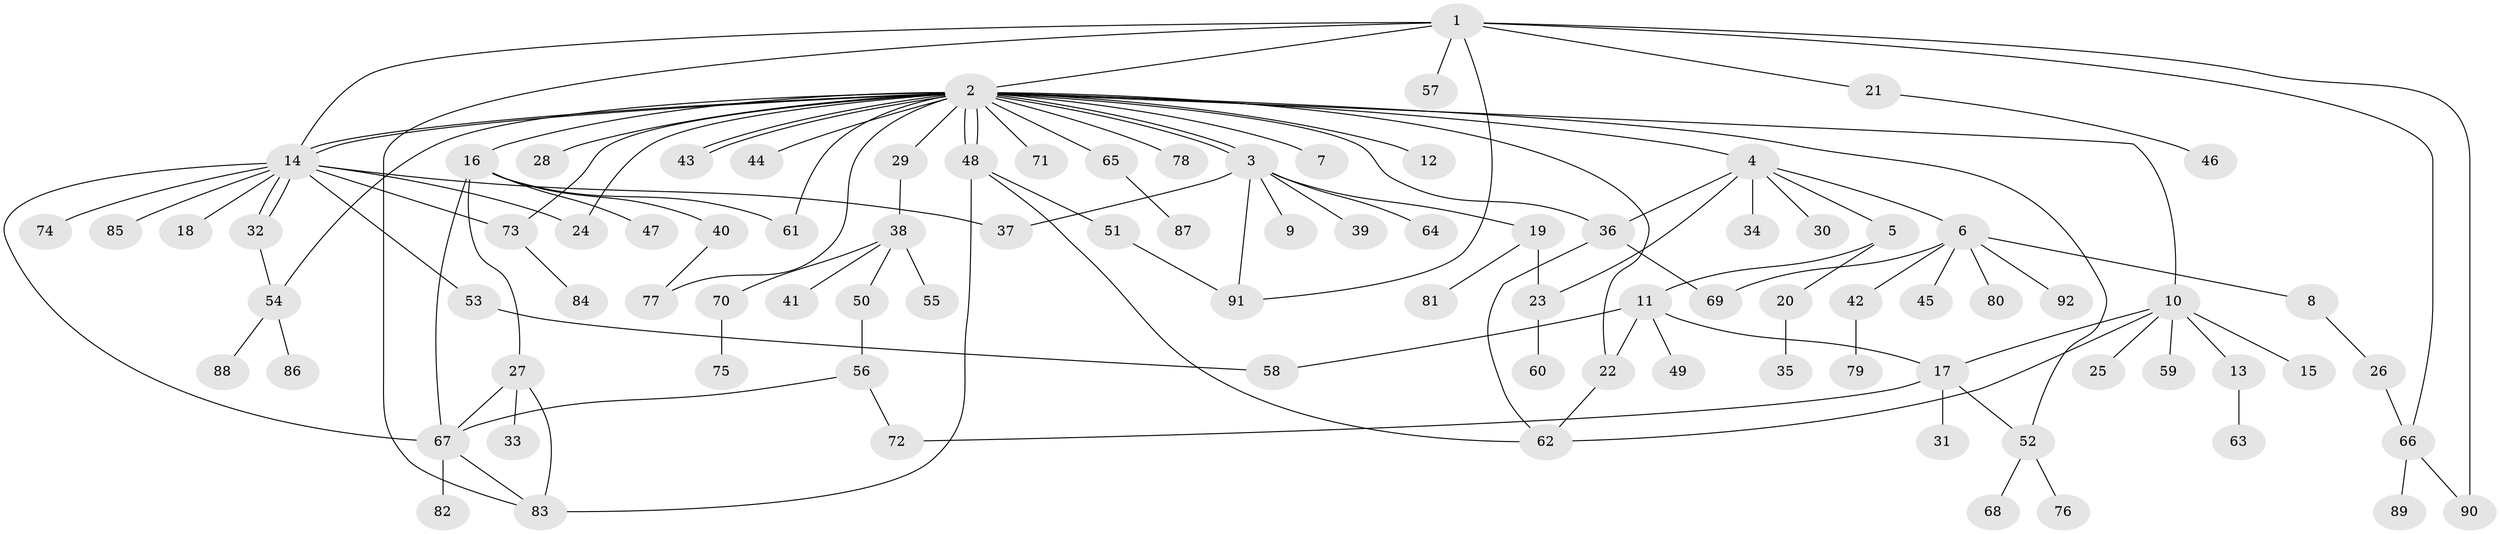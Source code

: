 // Generated by graph-tools (version 1.1) at 2025/49/03/09/25 03:49:49]
// undirected, 92 vertices, 124 edges
graph export_dot {
graph [start="1"]
  node [color=gray90,style=filled];
  1;
  2;
  3;
  4;
  5;
  6;
  7;
  8;
  9;
  10;
  11;
  12;
  13;
  14;
  15;
  16;
  17;
  18;
  19;
  20;
  21;
  22;
  23;
  24;
  25;
  26;
  27;
  28;
  29;
  30;
  31;
  32;
  33;
  34;
  35;
  36;
  37;
  38;
  39;
  40;
  41;
  42;
  43;
  44;
  45;
  46;
  47;
  48;
  49;
  50;
  51;
  52;
  53;
  54;
  55;
  56;
  57;
  58;
  59;
  60;
  61;
  62;
  63;
  64;
  65;
  66;
  67;
  68;
  69;
  70;
  71;
  72;
  73;
  74;
  75;
  76;
  77;
  78;
  79;
  80;
  81;
  82;
  83;
  84;
  85;
  86;
  87;
  88;
  89;
  90;
  91;
  92;
  1 -- 2;
  1 -- 14;
  1 -- 21;
  1 -- 57;
  1 -- 66;
  1 -- 83;
  1 -- 90;
  1 -- 91;
  2 -- 3;
  2 -- 3;
  2 -- 4;
  2 -- 7;
  2 -- 10;
  2 -- 12;
  2 -- 14;
  2 -- 14;
  2 -- 16;
  2 -- 22;
  2 -- 24;
  2 -- 28;
  2 -- 29;
  2 -- 36;
  2 -- 43;
  2 -- 43;
  2 -- 44;
  2 -- 48;
  2 -- 48;
  2 -- 52;
  2 -- 54;
  2 -- 61;
  2 -- 65;
  2 -- 71;
  2 -- 73;
  2 -- 77;
  2 -- 78;
  3 -- 9;
  3 -- 19;
  3 -- 37;
  3 -- 39;
  3 -- 64;
  3 -- 91;
  4 -- 5;
  4 -- 6;
  4 -- 23;
  4 -- 30;
  4 -- 34;
  4 -- 36;
  5 -- 11;
  5 -- 20;
  6 -- 8;
  6 -- 42;
  6 -- 45;
  6 -- 69;
  6 -- 80;
  6 -- 92;
  8 -- 26;
  10 -- 13;
  10 -- 15;
  10 -- 17;
  10 -- 25;
  10 -- 59;
  10 -- 62;
  11 -- 17;
  11 -- 22;
  11 -- 49;
  11 -- 58;
  13 -- 63;
  14 -- 18;
  14 -- 24;
  14 -- 32;
  14 -- 32;
  14 -- 37;
  14 -- 53;
  14 -- 67;
  14 -- 73;
  14 -- 74;
  14 -- 85;
  16 -- 27;
  16 -- 40;
  16 -- 47;
  16 -- 61;
  16 -- 67;
  17 -- 31;
  17 -- 52;
  17 -- 72;
  19 -- 23;
  19 -- 81;
  20 -- 35;
  21 -- 46;
  22 -- 62;
  23 -- 60;
  26 -- 66;
  27 -- 33;
  27 -- 67;
  27 -- 83;
  29 -- 38;
  32 -- 54;
  36 -- 62;
  36 -- 69;
  38 -- 41;
  38 -- 50;
  38 -- 55;
  38 -- 70;
  40 -- 77;
  42 -- 79;
  48 -- 51;
  48 -- 62;
  48 -- 83;
  50 -- 56;
  51 -- 91;
  52 -- 68;
  52 -- 76;
  53 -- 58;
  54 -- 86;
  54 -- 88;
  56 -- 67;
  56 -- 72;
  65 -- 87;
  66 -- 89;
  66 -- 90;
  67 -- 82;
  67 -- 83;
  70 -- 75;
  73 -- 84;
}
